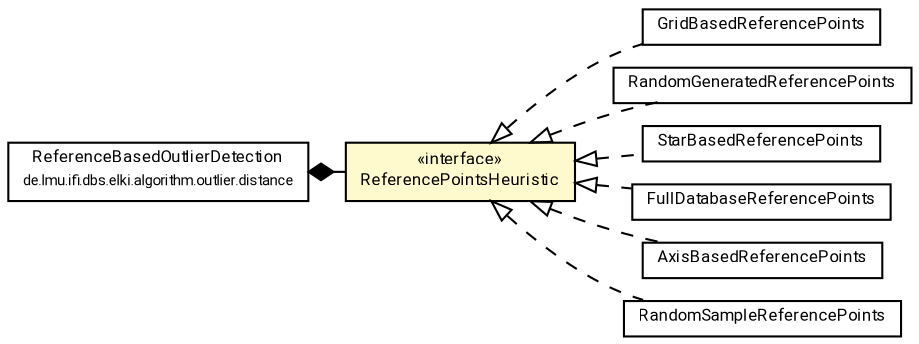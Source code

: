 #!/usr/local/bin/dot
#
# Class diagram 
# Generated by UMLGraph version R5_7_2-60-g0e99a6 (http://www.spinellis.gr/umlgraph/)
#

digraph G {
	graph [fontnames="svg"]
	edge [fontname="Roboto",fontsize=7,labelfontname="Roboto",labelfontsize=7,color="black"];
	node [fontname="Roboto",fontcolor="black",fontsize=8,shape=plaintext,margin=0,width=0,height=0];
	nodesep=0.15;
	ranksep=0.25;
	rankdir=LR;
	// de.lmu.ifi.dbs.elki.utilities.referencepoints.ReferencePointsHeuristic
	c8860003 [label=<<table title="de.lmu.ifi.dbs.elki.utilities.referencepoints.ReferencePointsHeuristic" border="0" cellborder="1" cellspacing="0" cellpadding="2" bgcolor="lemonChiffon" href="ReferencePointsHeuristic.html" target="_parent">
		<tr><td><table border="0" cellspacing="0" cellpadding="1">
		<tr><td align="center" balign="center"> &#171;interface&#187; </td></tr>
		<tr><td align="center" balign="center"> <font face="Roboto">ReferencePointsHeuristic</font> </td></tr>
		</table></td></tr>
		</table>>, URL="ReferencePointsHeuristic.html"];
	// de.lmu.ifi.dbs.elki.utilities.referencepoints.GridBasedReferencePoints
	c8860004 [label=<<table title="de.lmu.ifi.dbs.elki.utilities.referencepoints.GridBasedReferencePoints" border="0" cellborder="1" cellspacing="0" cellpadding="2" href="GridBasedReferencePoints.html" target="_parent">
		<tr><td><table border="0" cellspacing="0" cellpadding="1">
		<tr><td align="center" balign="center"> <font face="Roboto">GridBasedReferencePoints</font> </td></tr>
		</table></td></tr>
		</table>>, URL="GridBasedReferencePoints.html"];
	// de.lmu.ifi.dbs.elki.utilities.referencepoints.RandomGeneratedReferencePoints
	c8860006 [label=<<table title="de.lmu.ifi.dbs.elki.utilities.referencepoints.RandomGeneratedReferencePoints" border="0" cellborder="1" cellspacing="0" cellpadding="2" href="RandomGeneratedReferencePoints.html" target="_parent">
		<tr><td><table border="0" cellspacing="0" cellpadding="1">
		<tr><td align="center" balign="center"> <font face="Roboto">RandomGeneratedReferencePoints</font> </td></tr>
		</table></td></tr>
		</table>>, URL="RandomGeneratedReferencePoints.html"];
	// de.lmu.ifi.dbs.elki.utilities.referencepoints.StarBasedReferencePoints
	c8860008 [label=<<table title="de.lmu.ifi.dbs.elki.utilities.referencepoints.StarBasedReferencePoints" border="0" cellborder="1" cellspacing="0" cellpadding="2" href="StarBasedReferencePoints.html" target="_parent">
		<tr><td><table border="0" cellspacing="0" cellpadding="1">
		<tr><td align="center" balign="center"> <font face="Roboto">StarBasedReferencePoints</font> </td></tr>
		</table></td></tr>
		</table>>, URL="StarBasedReferencePoints.html"];
	// de.lmu.ifi.dbs.elki.utilities.referencepoints.FullDatabaseReferencePoints
	c8860010 [label=<<table title="de.lmu.ifi.dbs.elki.utilities.referencepoints.FullDatabaseReferencePoints" border="0" cellborder="1" cellspacing="0" cellpadding="2" href="FullDatabaseReferencePoints.html" target="_parent">
		<tr><td><table border="0" cellspacing="0" cellpadding="1">
		<tr><td align="center" balign="center"> <font face="Roboto">FullDatabaseReferencePoints</font> </td></tr>
		</table></td></tr>
		</table>>, URL="FullDatabaseReferencePoints.html"];
	// de.lmu.ifi.dbs.elki.utilities.referencepoints.AxisBasedReferencePoints
	c8860011 [label=<<table title="de.lmu.ifi.dbs.elki.utilities.referencepoints.AxisBasedReferencePoints" border="0" cellborder="1" cellspacing="0" cellpadding="2" href="AxisBasedReferencePoints.html" target="_parent">
		<tr><td><table border="0" cellspacing="0" cellpadding="1">
		<tr><td align="center" balign="center"> <font face="Roboto">AxisBasedReferencePoints</font> </td></tr>
		</table></td></tr>
		</table>>, URL="AxisBasedReferencePoints.html"];
	// de.lmu.ifi.dbs.elki.utilities.referencepoints.RandomSampleReferencePoints
	c8860013 [label=<<table title="de.lmu.ifi.dbs.elki.utilities.referencepoints.RandomSampleReferencePoints" border="0" cellborder="1" cellspacing="0" cellpadding="2" href="RandomSampleReferencePoints.html" target="_parent">
		<tr><td><table border="0" cellspacing="0" cellpadding="1">
		<tr><td align="center" balign="center"> <font face="Roboto">RandomSampleReferencePoints</font> </td></tr>
		</table></td></tr>
		</table>>, URL="RandomSampleReferencePoints.html"];
	// de.lmu.ifi.dbs.elki.algorithm.outlier.distance.ReferenceBasedOutlierDetection
	c8861980 [label=<<table title="de.lmu.ifi.dbs.elki.algorithm.outlier.distance.ReferenceBasedOutlierDetection" border="0" cellborder="1" cellspacing="0" cellpadding="2" href="../../algorithm/outlier/distance/ReferenceBasedOutlierDetection.html" target="_parent">
		<tr><td><table border="0" cellspacing="0" cellpadding="1">
		<tr><td align="center" balign="center"> <font face="Roboto">ReferenceBasedOutlierDetection</font> </td></tr>
		<tr><td align="center" balign="center"> <font face="Roboto" point-size="7.0">de.lmu.ifi.dbs.elki.algorithm.outlier.distance</font> </td></tr>
		</table></td></tr>
		</table>>, URL="../../algorithm/outlier/distance/ReferenceBasedOutlierDetection.html"];
	// de.lmu.ifi.dbs.elki.utilities.referencepoints.GridBasedReferencePoints implements de.lmu.ifi.dbs.elki.utilities.referencepoints.ReferencePointsHeuristic
	c8860003 -> c8860004 [arrowtail=empty,style=dashed,dir=back,weight=9];
	// de.lmu.ifi.dbs.elki.utilities.referencepoints.RandomGeneratedReferencePoints implements de.lmu.ifi.dbs.elki.utilities.referencepoints.ReferencePointsHeuristic
	c8860003 -> c8860006 [arrowtail=empty,style=dashed,dir=back,weight=9];
	// de.lmu.ifi.dbs.elki.utilities.referencepoints.StarBasedReferencePoints implements de.lmu.ifi.dbs.elki.utilities.referencepoints.ReferencePointsHeuristic
	c8860003 -> c8860008 [arrowtail=empty,style=dashed,dir=back,weight=9];
	// de.lmu.ifi.dbs.elki.utilities.referencepoints.FullDatabaseReferencePoints implements de.lmu.ifi.dbs.elki.utilities.referencepoints.ReferencePointsHeuristic
	c8860003 -> c8860010 [arrowtail=empty,style=dashed,dir=back,weight=9];
	// de.lmu.ifi.dbs.elki.utilities.referencepoints.AxisBasedReferencePoints implements de.lmu.ifi.dbs.elki.utilities.referencepoints.ReferencePointsHeuristic
	c8860003 -> c8860011 [arrowtail=empty,style=dashed,dir=back,weight=9];
	// de.lmu.ifi.dbs.elki.utilities.referencepoints.RandomSampleReferencePoints implements de.lmu.ifi.dbs.elki.utilities.referencepoints.ReferencePointsHeuristic
	c8860003 -> c8860013 [arrowtail=empty,style=dashed,dir=back,weight=9];
	// de.lmu.ifi.dbs.elki.algorithm.outlier.distance.ReferenceBasedOutlierDetection composed de.lmu.ifi.dbs.elki.utilities.referencepoints.ReferencePointsHeuristic
	c8861980 -> c8860003 [arrowhead=none,arrowtail=diamond,dir=back,weight=6];
}

